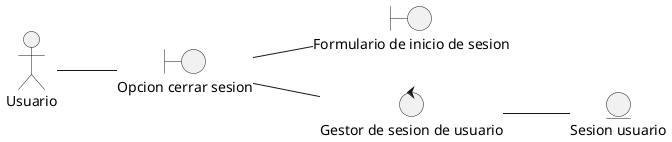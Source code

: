 @startuml DiagramaDeClaseCerrarSesion
left to right direction

actor "Usuario" as actorUsuario

entity "Sesion usuario" as entidadSesionUsuario

boundary "Opcion cerrar sesion" as vistaCerrarSesion
boundary "Formulario de inicio de sesion" as vistaInicioSesion

control "Gestor de sesion de usuario" as ctrlGestorSesion

actorUsuario -- vistaCerrarSesion
vistaCerrarSesion -- ctrlGestorSesion
ctrlGestorSesion -- entidadSesionUsuario
vistaCerrarSesion -- vistaInicioSesion

@enduml
